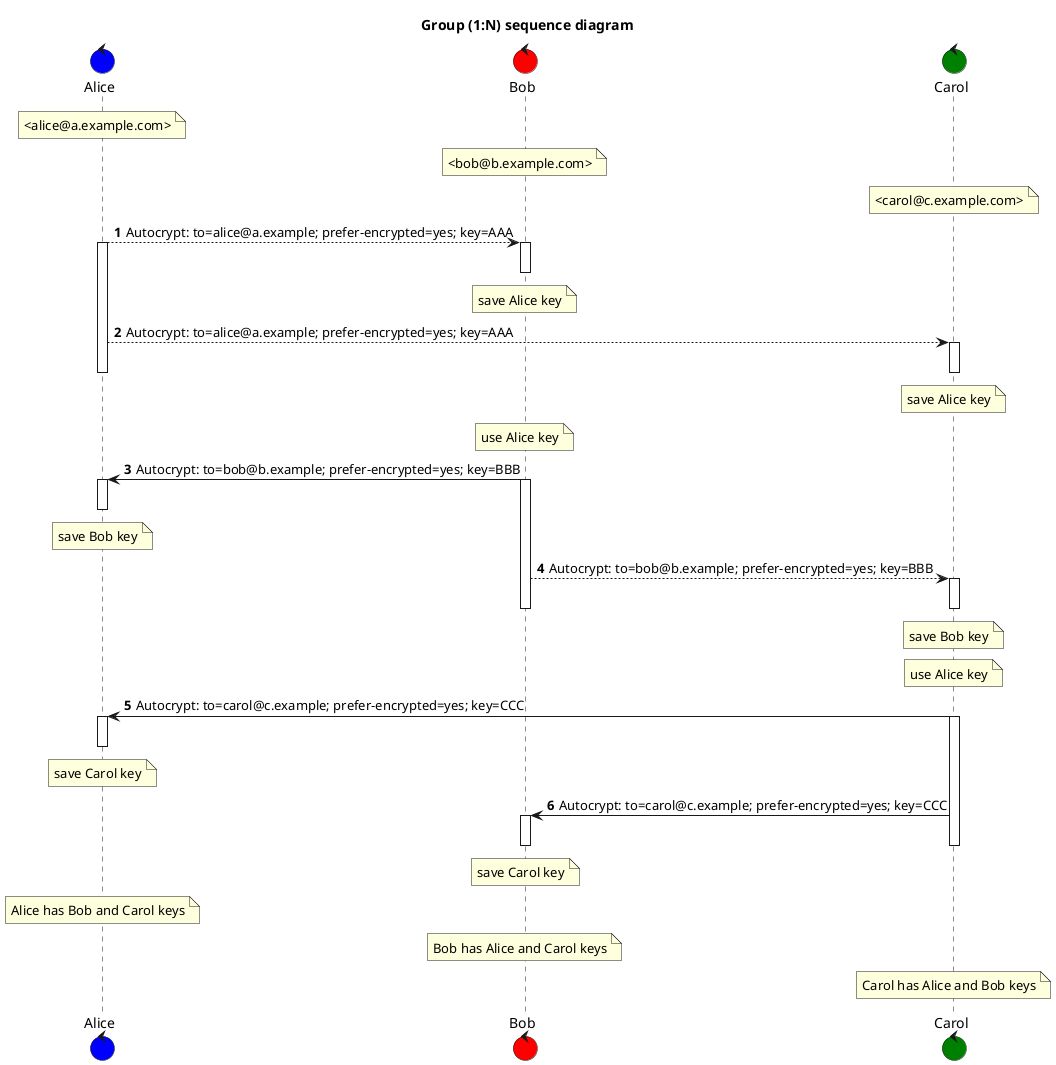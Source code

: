 @startuml

autonumber
title Group (1:N) sequence diagram

control Alice #blue
control Bob #red
control Carol #green

note over Alice: <alice@a.example.com>
note over Bob: <bob@b.example.com>
note over Carol: <carol@c.example.com>

Alice --> Bob:  Autocrypt: to=alice@a.example; prefer-encrypted=yes; key=AAA
activate Alice
activate Bob
note over Bob: save Alice key
deactivate Bob
Alice --> Carol:  Autocrypt: to=alice@a.example; prefer-encrypted=yes; key=AAA
activate Carol
deactivate Alice
note over Carol: save Alice key
deactivate Carol

note over Bob: use Alice key
Alice <- Bob: Autocrypt: to=bob@b.example; prefer-encrypted=yes; key=BBB
activate Bob
activate Alice
note over Alice: save Bob key
deactivate Alice
Bob --> Carol: Autocrypt: to=bob@b.example; prefer-encrypted=yes; key=BBB
activate Carol
deactivate Bob
note over Carol: save Bob key
deactivate Carol

note over Carol: use Alice key
Alice <- Carol: Autocrypt: to=carol@c.example; prefer-encrypted=yes; key=CCC
activate Carol
activate Alice
note over Alice: save Carol key
deactivate Alice
Bob <- Carol: Autocrypt: to=carol@c.example; prefer-encrypted=yes; key=CCC
activate Bob
deactivate Carol
note over Bob: save Carol key
deactivate Bob

note over Alice: Alice has Bob and Carol keys
note over Bob: Bob has Alice and Carol keys
note over Carol: Carol has Alice and Bob keys

@enduml
